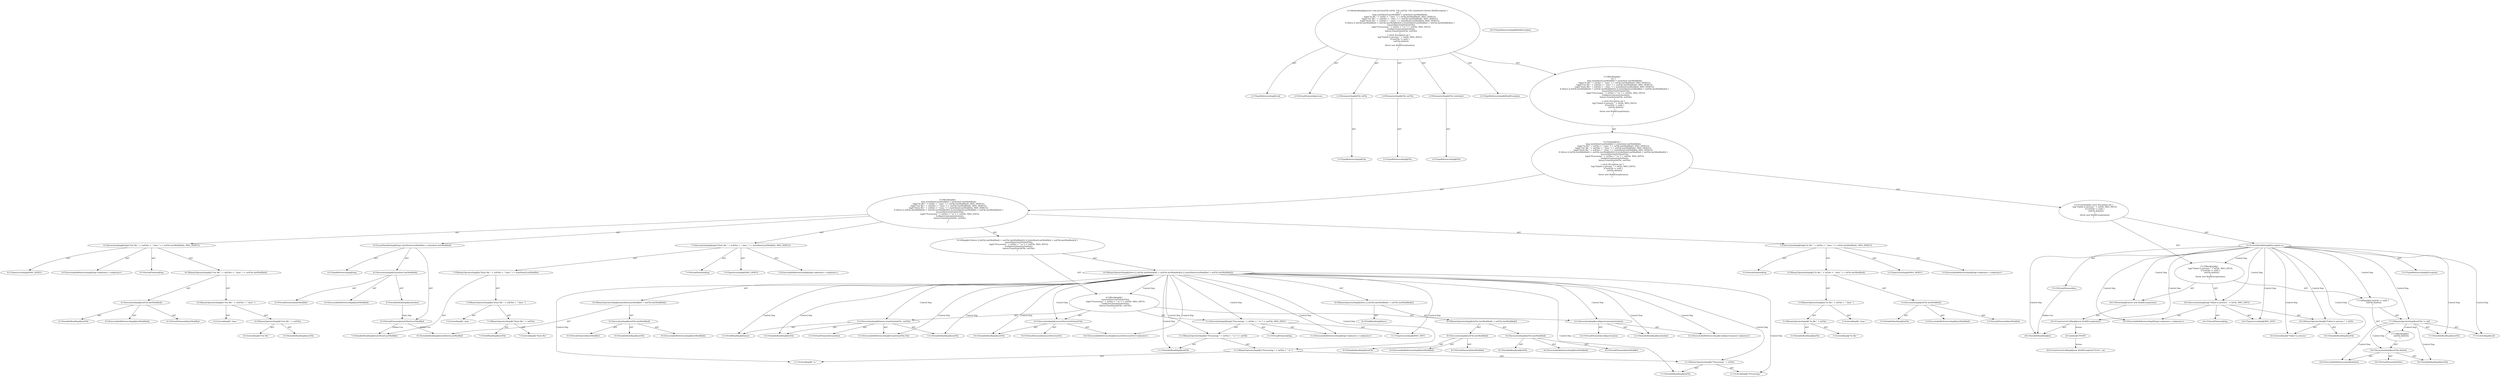 digraph "process#?,File,File,File" {
0 [label="2:CtTypeReferenceImpl@void" shape=ellipse]
1 [label="2:CtVirtualElement@process" shape=ellipse]
2 [label="2:CtParameterImpl@File inFile" shape=ellipse]
3 [label="2:CtTypeReferenceImpl@File" shape=ellipse]
4 [label="2:CtParameterImpl@File outFile" shape=ellipse]
5 [label="2:CtTypeReferenceImpl@File" shape=ellipse]
6 [label="2:CtParameterImpl@File stylesheet" shape=ellipse]
7 [label="2:CtTypeReferenceImpl@File" shape=ellipse]
8 [label="2:CtTypeReferenceImpl@BuildException" shape=ellipse]
9 [label="4:CtTypeReferenceImpl@long" shape=ellipse]
10 [label="4:CtExecutableReferenceImpl@lastModified()" shape=ellipse]
11 [label="4:CtVirtualElement@lastModified" shape=ellipse]
12 [label="4:CtVariableReadImpl@stylesheet" shape=ellipse]
13 [label="4:CtInvocationImpl@stylesheet.lastModified()" shape=ellipse]
14 [label="4:CtVirtualElement@styleSheetLastModified" shape=ellipse]
15 [label="4:CtLocalVariableImpl@long styleSheetLastModified = stylesheet.lastModified()" shape=ellipse]
16 [label="5:CtExecutableReferenceImpl@log(<unknown>,<unknown>)" shape=ellipse]
17 [label="5:CtVirtualElement@log" shape=ellipse]
18 [label="5:CtLiteralImpl@\"In file \"" shape=ellipse]
19 [label="5:CtVariableReadImpl@inFile" shape=ellipse]
20 [label="5:CtBinaryOperatorImpl@(\"In file \" + inFile)" shape=ellipse]
21 [label="5:CtLiteralImpl@\" time: \"" shape=ellipse]
22 [label="5:CtBinaryOperatorImpl@((\"In file \" + inFile) + \" time: \")" shape=ellipse]
23 [label="5:CtExecutableReferenceImpl@lastModified()" shape=ellipse]
24 [label="5:CtVirtualElement@lastModified" shape=ellipse]
25 [label="5:CtVariableReadImpl@inFile" shape=ellipse]
26 [label="5:CtInvocationImpl@inFile.lastModified()" shape=ellipse]
27 [label="5:CtBinaryOperatorImpl@((\"In file \" + inFile) + \" time: \") + inFile.lastModified()" shape=ellipse]
28 [label="5:CtTypeAccessImpl@MSG_DEBUG" shape=ellipse]
29 [label="5:CtInvocationImpl@log(((\"In file \" + inFile) + \" time: \") + inFile.lastModified(), MSG_DEBUG)" shape=ellipse]
30 [label="6:CtExecutableReferenceImpl@log(<unknown>,<unknown>)" shape=ellipse]
31 [label="6:CtVirtualElement@log" shape=ellipse]
32 [label="6:CtLiteralImpl@\"Out file \"" shape=ellipse]
33 [label="6:CtVariableReadImpl@outFile" shape=ellipse]
34 [label="6:CtBinaryOperatorImpl@(\"Out file \" + outFile)" shape=ellipse]
35 [label="6:CtLiteralImpl@\" time: \"" shape=ellipse]
36 [label="6:CtBinaryOperatorImpl@((\"Out file \" + outFile) + \" time: \")" shape=ellipse]
37 [label="6:CtExecutableReferenceImpl@lastModified()" shape=ellipse]
38 [label="6:CtVirtualElement@lastModified" shape=ellipse]
39 [label="6:CtVariableReadImpl@outFile" shape=ellipse]
40 [label="6:CtInvocationImpl@outFile.lastModified()" shape=ellipse]
41 [label="6:CtBinaryOperatorImpl@((\"Out file \" + outFile) + \" time: \") + outFile.lastModified()" shape=ellipse]
42 [label="6:CtTypeAccessImpl@MSG_DEBUG" shape=ellipse]
43 [label="6:CtInvocationImpl@log(((\"Out file \" + outFile) + \" time: \") + outFile.lastModified(), MSG_DEBUG)" shape=ellipse]
44 [label="7:CtExecutableReferenceImpl@log(<unknown>,<unknown>)" shape=ellipse]
45 [label="7:CtVirtualElement@log" shape=ellipse]
46 [label="7:CtLiteralImpl@\"Style file \"" shape=ellipse]
47 [label="7:CtFieldReadImpl@xslFile" shape=ellipse]
48 [label="7:CtBinaryOperatorImpl@(\"Style file \" + xslFile)" shape=ellipse]
49 [label="7:CtLiteralImpl@\" time: \"" shape=ellipse]
50 [label="7:CtBinaryOperatorImpl@((\"Style file \" + xslFile) + \" time: \")" shape=ellipse]
51 [label="7:CtVariableReadImpl@styleSheetLastModified" shape=ellipse]
52 [label="7:CtBinaryOperatorImpl@((\"Style file \" + xslFile) + \" time: \") + styleSheetLastModified" shape=ellipse]
53 [label="7:CtTypeAccessImpl@MSG_DEBUG" shape=ellipse]
54 [label="7:CtInvocationImpl@log(((\"Style file \" + xslFile) + \" time: \") + styleSheetLastModified, MSG_DEBUG)" shape=ellipse]
55 [label="8:CtFieldReadImpl@force" shape=ellipse]
56 [label="8:CtExecutableReferenceImpl@lastModified()" shape=ellipse]
57 [label="8:CtVirtualElement@lastModified" shape=ellipse]
58 [label="8:CtVariableReadImpl@inFile" shape=ellipse]
59 [label="8:CtInvocationImpl@inFile.lastModified()" shape=ellipse]
60 [label="8:CtExecutableReferenceImpl@lastModified()" shape=ellipse]
61 [label="8:CtVirtualElement@lastModified" shape=ellipse]
62 [label="8:CtVariableReadImpl@outFile" shape=ellipse]
63 [label="8:CtInvocationImpl@outFile.lastModified()" shape=ellipse]
64 [label="8:CtBinaryOperatorImpl@(inFile.lastModified() > outFile.lastModified())" shape=ellipse]
65 [label="8:CtBinaryOperatorImpl@(force || (inFile.lastModified() > outFile.lastModified()))" shape=ellipse]
66 [label="9:CtVariableReadImpl@styleSheetLastModified" shape=ellipse]
67 [label="9:CtExecutableReferenceImpl@lastModified()" shape=ellipse]
68 [label="9:CtVirtualElement@lastModified" shape=ellipse]
69 [label="9:CtVariableReadImpl@outFile" shape=ellipse]
70 [label="9:CtInvocationImpl@outFile.lastModified()" shape=ellipse]
71 [label="9:CtBinaryOperatorImpl@(styleSheetLastModified > outFile.lastModified())" shape=ellipse]
72 [label="8:CtBinaryOperatorImpl@(force || (inFile.lastModified() > outFile.lastModified())) || (styleSheetLastModified > outFile.lastModified())" shape=ellipse]
73 [label="10:CtExecutableReferenceImpl@ensureDirectoryFor(<unknown>)" shape=ellipse]
74 [label="10:CtVirtualElement@ensureDirectoryFor" shape=ellipse]
75 [label="10:CtVariableReadImpl@outFile" shape=ellipse]
76 [label="10:CtInvocationImpl@ensureDirectoryFor(outFile)" shape=ellipse]
77 [label="11:CtExecutableReferenceImpl@log(<unknown>,<unknown>)" shape=ellipse]
78 [label="11:CtVirtualElement@log" shape=ellipse]
79 [label="11:CtLiteralImpl@\"Processing \"" shape=ellipse]
80 [label="11:CtVariableReadImpl@inFile" shape=ellipse]
81 [label="11:CtBinaryOperatorImpl@(\"Processing \" + inFile)" shape=ellipse]
82 [label="11:CtLiteralImpl@\" to \"" shape=ellipse]
83 [label="11:CtBinaryOperatorImpl@((\"Processing \" + inFile) + \" to \")" shape=ellipse]
84 [label="11:CtVariableReadImpl@outFile" shape=ellipse]
85 [label="11:CtBinaryOperatorImpl@((\"Processing \" + inFile) + \" to \") + outFile" shape=ellipse]
86 [label="11:CtTypeAccessImpl@MSG_INFO" shape=ellipse]
87 [label="11:CtInvocationImpl@log(((\"Processing \" + inFile) + \" to \") + outFile, MSG_INFO)" shape=ellipse]
88 [label="12:CtExecutableReferenceImpl@configureLiaison(<unknown>)" shape=ellipse]
89 [label="12:CtVirtualElement@configureLiaison" shape=ellipse]
90 [label="12:CtVariableReadImpl@stylesheet" shape=ellipse]
91 [label="12:CtInvocationImpl@configureLiaison(stylesheet)" shape=ellipse]
92 [label="13:CtExecutableReferenceImpl@transform(File,File)" shape=ellipse]
93 [label="13:CtVirtualElement@transform" shape=ellipse]
94 [label="13:CtFieldReadImpl@liaison" shape=ellipse]
95 [label="13:CtVariableReadImpl@inFile" shape=ellipse]
96 [label="13:CtVariableReadImpl@outFile" shape=ellipse]
97 [label="13:CtInvocationImpl@liaison.transform(inFile, outFile)" shape=ellipse]
98 [label="9:CtBlockImpl@\{
    ensureDirectoryFor(outFile);
    log(((\"Processing \" + inFile) + \" to \") + outFile, MSG_INFO);
    configureLiaison(stylesheet);
    liaison.transform(inFile, outFile);
\}" shape=ellipse]
99 [label="8:CtIfImpl@if ((force || (inFile.lastModified() > outFile.lastModified())) || (styleSheetLastModified > outFile.lastModified())) \{
    ensureDirectoryFor(outFile);
    log(((\"Processing \" + inFile) + \" to \") + outFile, MSG_INFO);
    configureLiaison(stylesheet);
    liaison.transform(inFile, outFile);
\}" shape=ellipse]
100 [label="3:CtBlockImpl@\{
    long styleSheetLastModified = stylesheet.lastModified();
    log(((\"In file \" + inFile) + \" time: \") + inFile.lastModified(), MSG_DEBUG);
    log(((\"Out file \" + outFile) + \" time: \") + outFile.lastModified(), MSG_DEBUG);
    log(((\"Style file \" + xslFile) + \" time: \") + styleSheetLastModified, MSG_DEBUG);
    if ((force || (inFile.lastModified() > outFile.lastModified())) || (styleSheetLastModified > outFile.lastModified())) \{
        ensureDirectoryFor(outFile);
        log(((\"Processing \" + inFile) + \" to \") + outFile, MSG_INFO);
        configureLiaison(stylesheet);
        liaison.transform(inFile, outFile);
    \}
\}" shape=ellipse]
101 [label="15:CtVirtualElement@ex" shape=ellipse]
102 [label="15:CtTypeReferenceImpl@Exception" shape=ellipse]
103 [label="15:CtCatchVariableImpl@Exception ex" shape=ellipse]
104 [label="16:CtExecutableReferenceImpl@log(<unknown>,<unknown>)" shape=ellipse]
105 [label="16:CtVirtualElement@log" shape=ellipse]
106 [label="16:CtLiteralImpl@\"Failed to process \"" shape=ellipse]
107 [label="16:CtVariableReadImpl@inFile" shape=ellipse]
108 [label="16:CtBinaryOperatorImpl@\"Failed to process \" + inFile" shape=ellipse]
109 [label="16:CtTypeAccessImpl@MSG_INFO" shape=ellipse]
110 [label="16:CtInvocationImpl@log(\"Failed to process \" + inFile, MSG_INFO)" shape=ellipse]
111 [label="17:CtVariableReadImpl@outFile" shape=ellipse]
112 [label="17:CtLiteralImpl@null" shape=ellipse]
113 [label="17:CtBinaryOperatorImpl@outFile != null" shape=ellipse]
114 [label="18:CtExecutableReferenceImpl@delete()" shape=ellipse]
115 [label="18:CtVirtualElement@delete" shape=ellipse]
116 [label="18:CtVariableReadImpl@outFile" shape=ellipse]
117 [label="18:CtInvocationImpl@outFile.delete()" shape=ellipse]
118 [label="17:CtBlockImpl@\{
    outFile.delete();
\}" shape=ellipse]
119 [label="17:CtIfImpl@if (outFile != null) \{
    outFile.delete();
\}" shape=ellipse]
120 [label="20:CtTypeReferenceImpl@BuildException" shape=ellipse]
121 [label="20:CtVariableReadImpl@ex" shape=ellipse]
122 [label="20:CtConstructorCallImpl@new BuildException(ex)" shape=ellipse]
123 [label="20:CtThrowImpl@throw new BuildException(ex)" shape=ellipse]
124 [label="15:CtBlockImpl@\{
    log(\"Failed to process \" + inFile, MSG_INFO);
    if (outFile != null) \{
        outFile.delete();
    \}
    throw new BuildException(ex);
\}" shape=ellipse]
125 [label="15:CtCatchImpl@ catch (Exception ex) \{
    log(\"Failed to process \" + inFile, MSG_INFO);
    if (outFile != null) \{
        outFile.delete();
    \}
    throw new BuildException(ex);
\}" shape=ellipse]
126 [label="3:CtTryImpl@try \{
    long styleSheetLastModified = stylesheet.lastModified();
    log(((\"In file \" + inFile) + \" time: \") + inFile.lastModified(), MSG_DEBUG);
    log(((\"Out file \" + outFile) + \" time: \") + outFile.lastModified(), MSG_DEBUG);
    log(((\"Style file \" + xslFile) + \" time: \") + styleSheetLastModified, MSG_DEBUG);
    if ((force || (inFile.lastModified() > outFile.lastModified())) || (styleSheetLastModified > outFile.lastModified())) \{
        ensureDirectoryFor(outFile);
        log(((\"Processing \" + inFile) + \" to \") + outFile, MSG_INFO);
        configureLiaison(stylesheet);
        liaison.transform(inFile, outFile);
    \}
\} catch (Exception ex) \{
    log(\"Failed to process \" + inFile, MSG_INFO);
    if (outFile != null) \{
        outFile.delete();
    \}
    throw new BuildException(ex);
\}" shape=ellipse]
127 [label="2:CtBlockImpl@\{
    try \{
        long styleSheetLastModified = stylesheet.lastModified();
        log(((\"In file \" + inFile) + \" time: \") + inFile.lastModified(), MSG_DEBUG);
        log(((\"Out file \" + outFile) + \" time: \") + outFile.lastModified(), MSG_DEBUG);
        log(((\"Style file \" + xslFile) + \" time: \") + styleSheetLastModified, MSG_DEBUG);
        if ((force || (inFile.lastModified() > outFile.lastModified())) || (styleSheetLastModified > outFile.lastModified())) \{
            ensureDirectoryFor(outFile);
            log(((\"Processing \" + inFile) + \" to \") + outFile, MSG_INFO);
            configureLiaison(stylesheet);
            liaison.transform(inFile, outFile);
        \}
    \} catch (Exception ex) \{
        log(\"Failed to process \" + inFile, MSG_INFO);
        if (outFile != null) \{
            outFile.delete();
        \}
        throw new BuildException(ex);
    \}
\}" shape=ellipse]
128 [label="2:CtMethodImpl@private void process(File inFile, File outFile, File stylesheet) throws BuildException \{
    try \{
        long styleSheetLastModified = stylesheet.lastModified();
        log(((\"In file \" + inFile) + \" time: \") + inFile.lastModified(), MSG_DEBUG);
        log(((\"Out file \" + outFile) + \" time: \") + outFile.lastModified(), MSG_DEBUG);
        log(((\"Style file \" + xslFile) + \" time: \") + styleSheetLastModified, MSG_DEBUG);
        if ((force || (inFile.lastModified() > outFile.lastModified())) || (styleSheetLastModified > outFile.lastModified())) \{
            ensureDirectoryFor(outFile);
            log(((\"Processing \" + inFile) + \" to \") + outFile, MSG_INFO);
            configureLiaison(stylesheet);
            liaison.transform(inFile, outFile);
        \}
    \} catch (Exception ex) \{
        log(\"Failed to process \" + inFile, MSG_INFO);
        if (outFile != null) \{
            outFile.delete();
        \}
        throw new BuildException(ex);
    \}
\}" shape=ellipse]
129 [label="20:Update@UPDATE" shape=ellipse]
130 [label="20:CtConstructorCallImpl@new BuildException(\"Error\", ex)" shape=ellipse]
2 -> 3 [label="AST"];
4 -> 5 [label="AST"];
6 -> 7 [label="AST"];
12 -> 14 [label="Data Dep"];
13 -> 11 [label="AST"];
13 -> 12 [label="AST"];
13 -> 10 [label="AST"];
14 -> 51 [label="Define-Use"];
14 -> 66 [label="Define-Use"];
15 -> 14 [label="AST"];
15 -> 9 [label="AST"];
15 -> 13 [label="AST"];
20 -> 18 [label="AST"];
20 -> 19 [label="AST"];
22 -> 20 [label="AST"];
22 -> 21 [label="AST"];
26 -> 24 [label="AST"];
26 -> 25 [label="AST"];
26 -> 23 [label="AST"];
27 -> 22 [label="AST"];
27 -> 26 [label="AST"];
29 -> 17 [label="AST"];
29 -> 16 [label="AST"];
29 -> 27 [label="AST"];
29 -> 28 [label="AST"];
34 -> 32 [label="AST"];
34 -> 33 [label="AST"];
36 -> 34 [label="AST"];
36 -> 35 [label="AST"];
40 -> 38 [label="AST"];
40 -> 39 [label="AST"];
40 -> 37 [label="AST"];
41 -> 36 [label="AST"];
41 -> 40 [label="AST"];
43 -> 31 [label="AST"];
43 -> 30 [label="AST"];
43 -> 41 [label="AST"];
43 -> 42 [label="AST"];
48 -> 46 [label="AST"];
48 -> 47 [label="AST"];
50 -> 48 [label="AST"];
50 -> 49 [label="AST"];
52 -> 50 [label="AST"];
52 -> 51 [label="AST"];
54 -> 45 [label="AST"];
54 -> 44 [label="AST"];
54 -> 52 [label="AST"];
54 -> 53 [label="AST"];
59 -> 57 [label="AST"];
59 -> 58 [label="AST"];
59 -> 56 [label="AST"];
63 -> 61 [label="AST"];
63 -> 62 [label="AST"];
63 -> 60 [label="AST"];
64 -> 59 [label="AST"];
64 -> 63 [label="AST"];
65 -> 55 [label="AST"];
65 -> 64 [label="AST"];
70 -> 68 [label="AST"];
70 -> 69 [label="AST"];
70 -> 67 [label="AST"];
71 -> 66 [label="AST"];
71 -> 70 [label="AST"];
72 -> 65 [label="AST"];
72 -> 71 [label="AST"];
72 -> 98 [label="Control Dep"];
72 -> 76 [label="Control Dep"];
72 -> 73 [label="Control Dep"];
72 -> 75 [label="Control Dep"];
72 -> 87 [label="Control Dep"];
72 -> 77 [label="Control Dep"];
72 -> 85 [label="Control Dep"];
72 -> 83 [label="Control Dep"];
72 -> 81 [label="Control Dep"];
72 -> 79 [label="Control Dep"];
72 -> 80 [label="Control Dep"];
72 -> 82 [label="Control Dep"];
72 -> 84 [label="Control Dep"];
72 -> 86 [label="Control Dep"];
72 -> 91 [label="Control Dep"];
72 -> 88 [label="Control Dep"];
72 -> 90 [label="Control Dep"];
72 -> 97 [label="Control Dep"];
72 -> 92 [label="Control Dep"];
72 -> 94 [label="Control Dep"];
72 -> 95 [label="Control Dep"];
72 -> 96 [label="Control Dep"];
76 -> 74 [label="AST"];
76 -> 73 [label="AST"];
76 -> 75 [label="AST"];
81 -> 79 [label="AST"];
81 -> 80 [label="AST"];
83 -> 81 [label="AST"];
83 -> 82 [label="AST"];
85 -> 83 [label="AST"];
85 -> 84 [label="AST"];
87 -> 78 [label="AST"];
87 -> 77 [label="AST"];
87 -> 85 [label="AST"];
87 -> 86 [label="AST"];
91 -> 89 [label="AST"];
91 -> 88 [label="AST"];
91 -> 90 [label="AST"];
97 -> 93 [label="AST"];
97 -> 94 [label="AST"];
97 -> 92 [label="AST"];
97 -> 95 [label="AST"];
97 -> 96 [label="AST"];
98 -> 76 [label="AST"];
98 -> 87 [label="AST"];
98 -> 91 [label="AST"];
98 -> 97 [label="AST"];
99 -> 72 [label="AST"];
99 -> 98 [label="AST"];
100 -> 15 [label="AST"];
100 -> 29 [label="AST"];
100 -> 43 [label="AST"];
100 -> 54 [label="AST"];
100 -> 99 [label="AST"];
101 -> 121 [label="Define-Use"];
103 -> 101 [label="AST"];
103 -> 102 [label="AST"];
103 -> 124 [label="Control Dep"];
103 -> 110 [label="Control Dep"];
103 -> 104 [label="Control Dep"];
103 -> 108 [label="Control Dep"];
103 -> 106 [label="Control Dep"];
103 -> 107 [label="Control Dep"];
103 -> 109 [label="Control Dep"];
103 -> 119 [label="Control Dep"];
103 -> 113 [label="Control Dep"];
103 -> 111 [label="Control Dep"];
103 -> 112 [label="Control Dep"];
103 -> 123 [label="Control Dep"];
103 -> 122 [label="Control Dep"];
103 -> 121 [label="Control Dep"];
108 -> 106 [label="AST"];
108 -> 107 [label="AST"];
110 -> 105 [label="AST"];
110 -> 104 [label="AST"];
110 -> 108 [label="AST"];
110 -> 109 [label="AST"];
113 -> 111 [label="AST"];
113 -> 112 [label="AST"];
113 -> 118 [label="Control Dep"];
113 -> 117 [label="Control Dep"];
113 -> 114 [label="Control Dep"];
113 -> 116 [label="Control Dep"];
117 -> 115 [label="AST"];
117 -> 116 [label="AST"];
117 -> 114 [label="AST"];
118 -> 117 [label="AST"];
119 -> 113 [label="AST"];
119 -> 118 [label="AST"];
122 -> 121 [label="AST"];
122 -> 129 [label="Action"];
123 -> 122 [label="AST"];
124 -> 110 [label="AST"];
124 -> 119 [label="AST"];
124 -> 123 [label="AST"];
125 -> 103 [label="AST"];
125 -> 124 [label="AST"];
126 -> 100 [label="AST"];
126 -> 125 [label="AST"];
127 -> 126 [label="AST"];
128 -> 1 [label="AST"];
128 -> 0 [label="AST"];
128 -> 2 [label="AST"];
128 -> 4 [label="AST"];
128 -> 6 [label="AST"];
128 -> 8 [label="AST"];
128 -> 127 [label="AST"];
129 -> 130 [label="Action"];
}